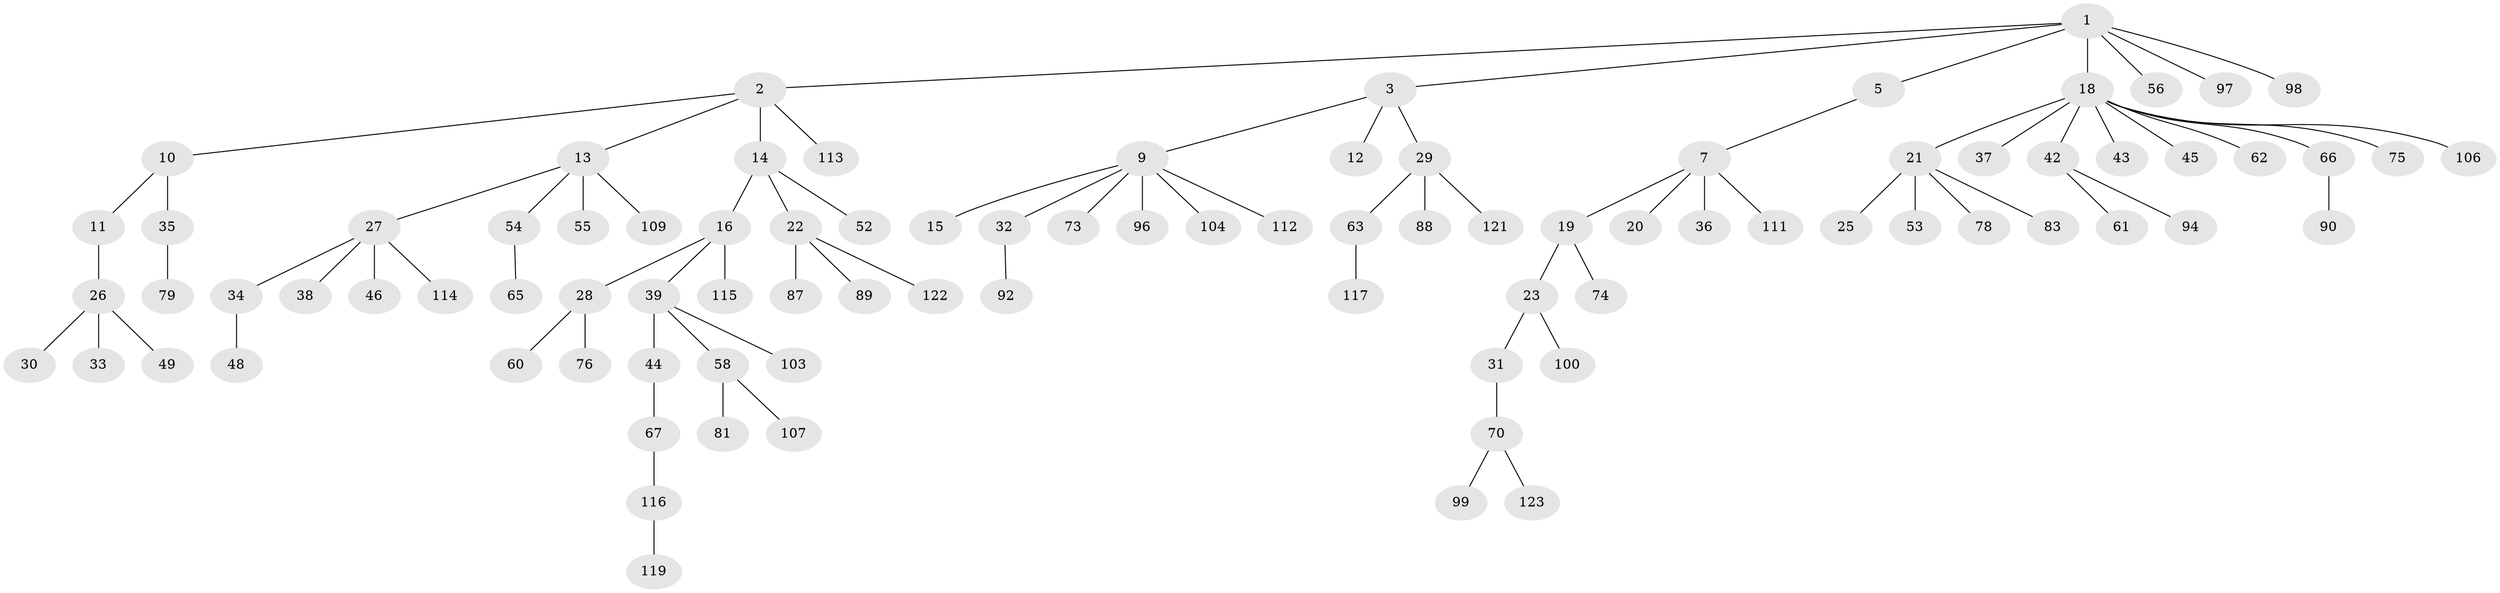 // original degree distribution, {5: 0.032520325203252036, 3: 0.10569105691056911, 4: 0.0975609756097561, 2: 0.18699186991869918, 6: 0.032520325203252036, 1: 0.5447154471544715}
// Generated by graph-tools (version 1.1) at 2025/11/02/27/25 16:11:28]
// undirected, 90 vertices, 89 edges
graph export_dot {
graph [start="1"]
  node [color=gray90,style=filled];
  1 [super="+4"];
  2 [super="+6"];
  3 [super="+102"];
  5;
  7 [super="+8"];
  9 [super="+17"];
  10;
  11;
  12;
  13 [super="+57"];
  14 [super="+118"];
  15;
  16;
  18 [super="+24"];
  19 [super="+50"];
  20;
  21 [super="+68"];
  22 [super="+47"];
  23;
  25 [super="+69"];
  26;
  27 [super="+59"];
  28 [super="+95"];
  29 [super="+85"];
  30;
  31 [super="+51"];
  32;
  33;
  34 [super="+41"];
  35 [super="+40"];
  36;
  37;
  38;
  39 [super="+72"];
  42 [super="+80"];
  43;
  44 [super="+64"];
  45;
  46;
  48;
  49;
  52;
  53 [super="+110"];
  54 [super="+91"];
  55;
  56;
  58 [super="+82"];
  60 [super="+71"];
  61;
  62 [super="+86"];
  63;
  65 [super="+93"];
  66;
  67 [super="+77"];
  70;
  73;
  74 [super="+101"];
  75;
  76;
  78;
  79 [super="+84"];
  81 [super="+108"];
  83;
  87;
  88;
  89;
  90 [super="+105"];
  92;
  94;
  96 [super="+120"];
  97;
  98;
  99;
  100;
  103;
  104;
  106;
  107;
  109;
  111;
  112;
  113;
  114;
  115;
  116;
  117;
  119;
  121;
  122;
  123;
  1 -- 2;
  1 -- 3;
  1 -- 18;
  1 -- 97;
  1 -- 56;
  1 -- 98;
  1 -- 5;
  2 -- 113;
  2 -- 10;
  2 -- 13;
  2 -- 14;
  3 -- 9;
  3 -- 12;
  3 -- 29;
  5 -- 7;
  7 -- 19;
  7 -- 111;
  7 -- 20;
  7 -- 36;
  9 -- 15;
  9 -- 32;
  9 -- 104;
  9 -- 112;
  9 -- 96;
  9 -- 73;
  10 -- 11;
  10 -- 35;
  11 -- 26;
  13 -- 27;
  13 -- 54;
  13 -- 55;
  13 -- 109;
  14 -- 16;
  14 -- 22;
  14 -- 52;
  16 -- 28;
  16 -- 39;
  16 -- 115;
  18 -- 21;
  18 -- 42;
  18 -- 62;
  18 -- 75;
  18 -- 66;
  18 -- 37;
  18 -- 106;
  18 -- 43;
  18 -- 45;
  19 -- 23;
  19 -- 74;
  21 -- 25;
  21 -- 53;
  21 -- 83;
  21 -- 78;
  22 -- 89;
  22 -- 122;
  22 -- 87;
  23 -- 31;
  23 -- 100;
  26 -- 30;
  26 -- 33;
  26 -- 49;
  27 -- 34;
  27 -- 38;
  27 -- 46;
  27 -- 114;
  28 -- 60;
  28 -- 76;
  29 -- 63;
  29 -- 88;
  29 -- 121;
  31 -- 70;
  32 -- 92;
  34 -- 48;
  35 -- 79;
  39 -- 44;
  39 -- 58;
  39 -- 103;
  42 -- 61;
  42 -- 94;
  44 -- 67;
  54 -- 65;
  58 -- 81;
  58 -- 107;
  63 -- 117;
  66 -- 90;
  67 -- 116;
  70 -- 99;
  70 -- 123;
  116 -- 119;
}
